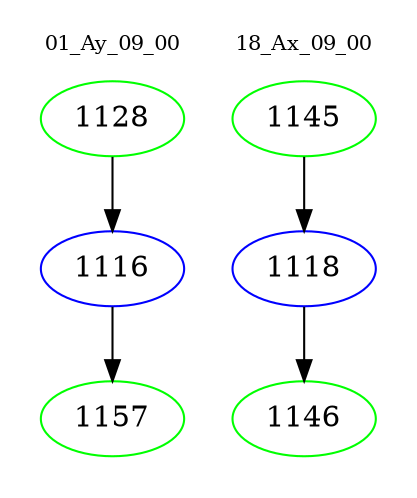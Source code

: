 digraph{
subgraph cluster_0 {
color = white
label = "01_Ay_09_00";
fontsize=10;
T0_1128 [label="1128", color="green"]
T0_1128 -> T0_1116 [color="black"]
T0_1116 [label="1116", color="blue"]
T0_1116 -> T0_1157 [color="black"]
T0_1157 [label="1157", color="green"]
}
subgraph cluster_1 {
color = white
label = "18_Ax_09_00";
fontsize=10;
T1_1145 [label="1145", color="green"]
T1_1145 -> T1_1118 [color="black"]
T1_1118 [label="1118", color="blue"]
T1_1118 -> T1_1146 [color="black"]
T1_1146 [label="1146", color="green"]
}
}
